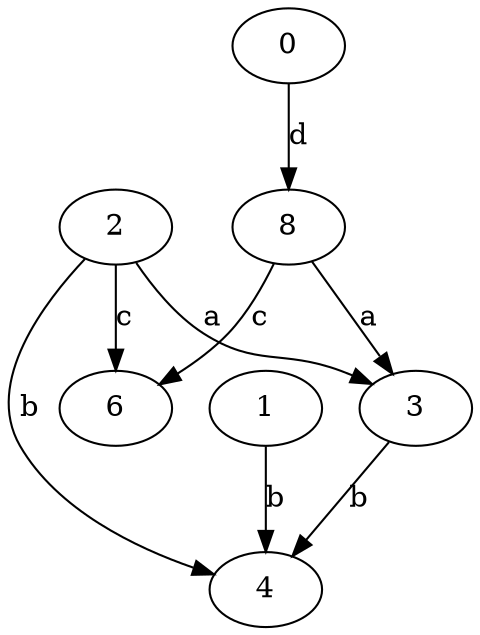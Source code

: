 strict digraph  {
2;
0;
3;
4;
1;
6;
8;
2 -> 3  [label=a];
2 -> 4  [label=b];
2 -> 6  [label=c];
0 -> 8  [label=d];
3 -> 4  [label=b];
1 -> 4  [label=b];
8 -> 3  [label=a];
8 -> 6  [label=c];
}
